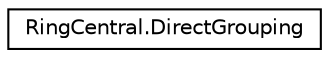 digraph "Graphical Class Hierarchy"
{
 // LATEX_PDF_SIZE
  edge [fontname="Helvetica",fontsize="10",labelfontname="Helvetica",labelfontsize="10"];
  node [fontname="Helvetica",fontsize="10",shape=record];
  rankdir="LR";
  Node0 [label="RingCentral.DirectGrouping",height=0.2,width=0.4,color="black", fillcolor="white", style="filled",URL="$classRingCentral_1_1DirectGrouping.html",tooltip="This grouping allows to specify the groupBy option by which the data in the response will be grouped"];
}
